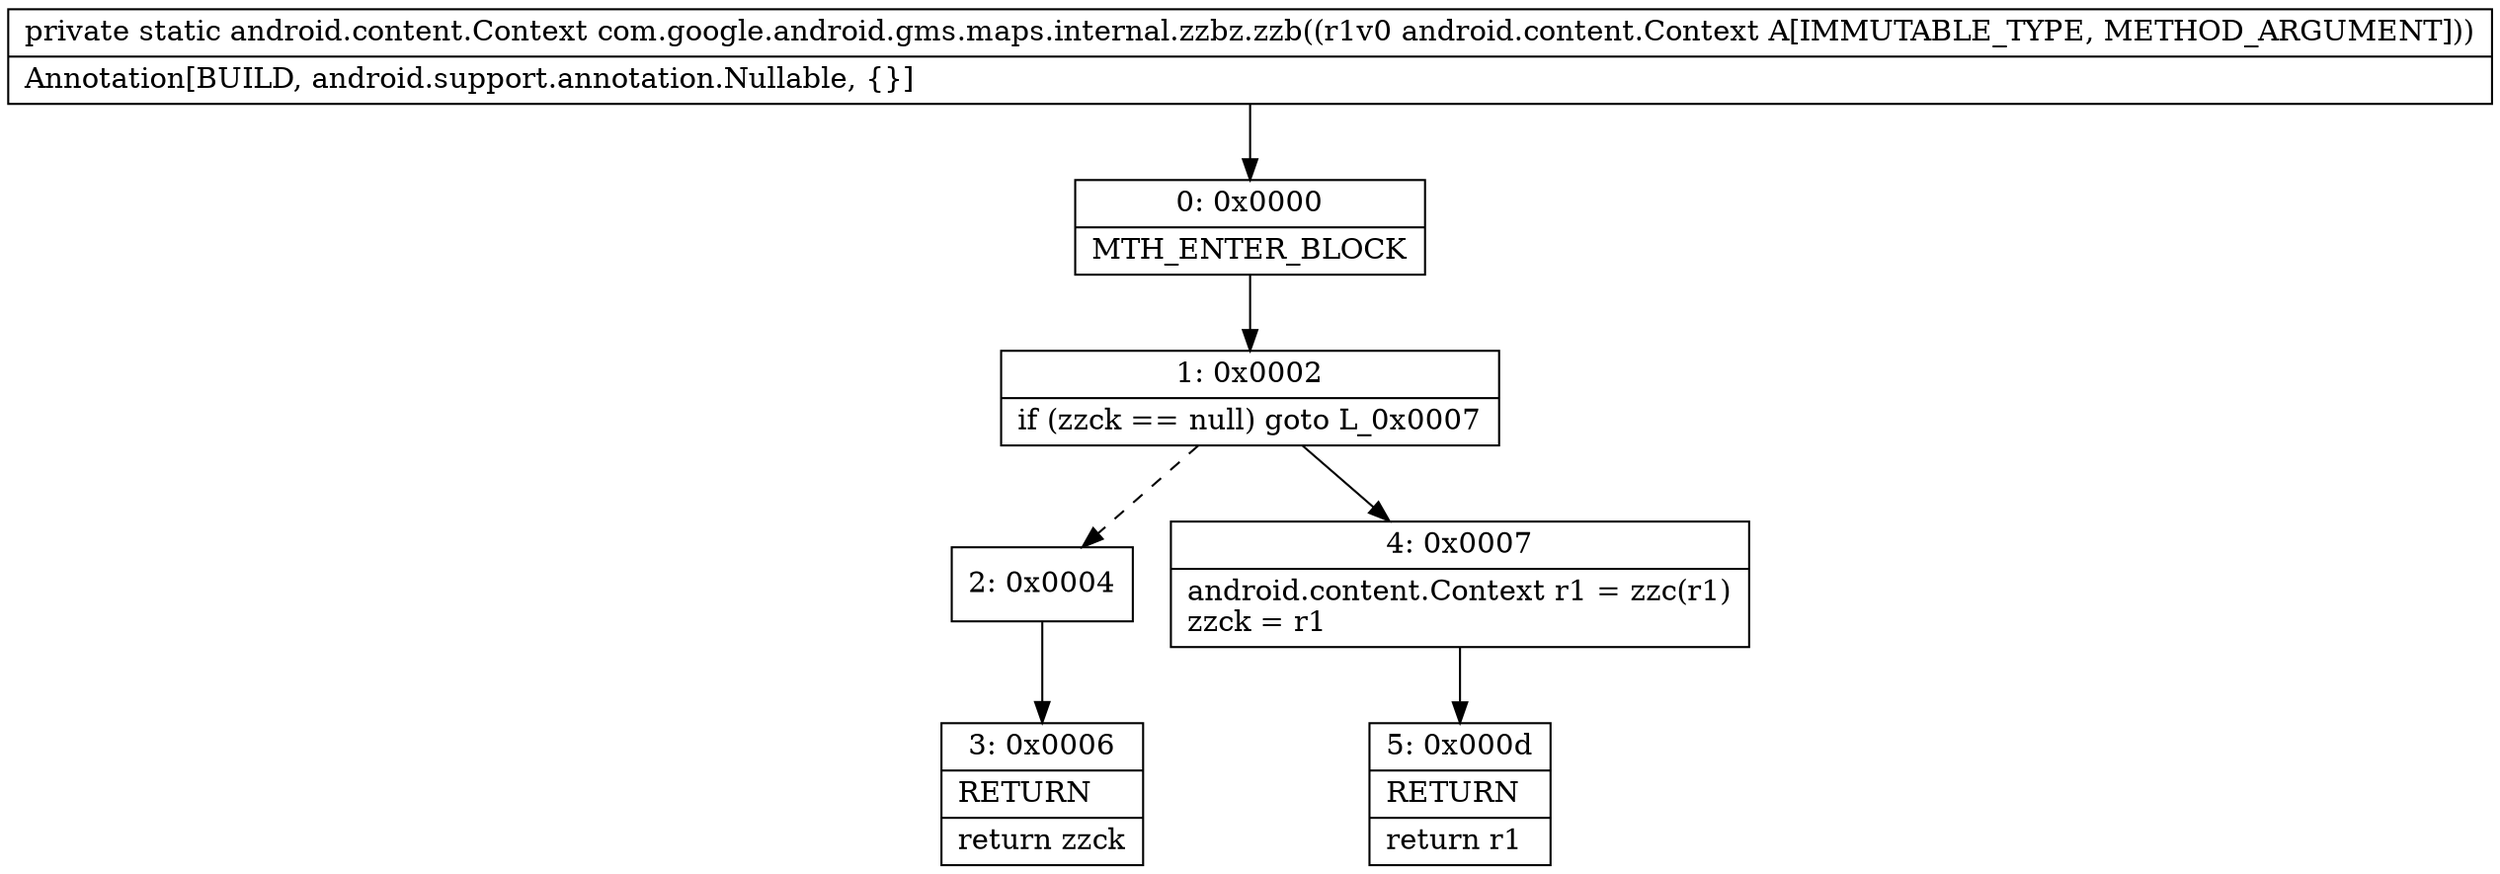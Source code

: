 digraph "CFG forcom.google.android.gms.maps.internal.zzbz.zzb(Landroid\/content\/Context;)Landroid\/content\/Context;" {
Node_0 [shape=record,label="{0\:\ 0x0000|MTH_ENTER_BLOCK\l}"];
Node_1 [shape=record,label="{1\:\ 0x0002|if (zzck == null) goto L_0x0007\l}"];
Node_2 [shape=record,label="{2\:\ 0x0004}"];
Node_3 [shape=record,label="{3\:\ 0x0006|RETURN\l|return zzck\l}"];
Node_4 [shape=record,label="{4\:\ 0x0007|android.content.Context r1 = zzc(r1)\lzzck = r1\l}"];
Node_5 [shape=record,label="{5\:\ 0x000d|RETURN\l|return r1\l}"];
MethodNode[shape=record,label="{private static android.content.Context com.google.android.gms.maps.internal.zzbz.zzb((r1v0 android.content.Context A[IMMUTABLE_TYPE, METHOD_ARGUMENT]))  | Annotation[BUILD, android.support.annotation.Nullable, \{\}]\l}"];
MethodNode -> Node_0;
Node_0 -> Node_1;
Node_1 -> Node_2[style=dashed];
Node_1 -> Node_4;
Node_2 -> Node_3;
Node_4 -> Node_5;
}

